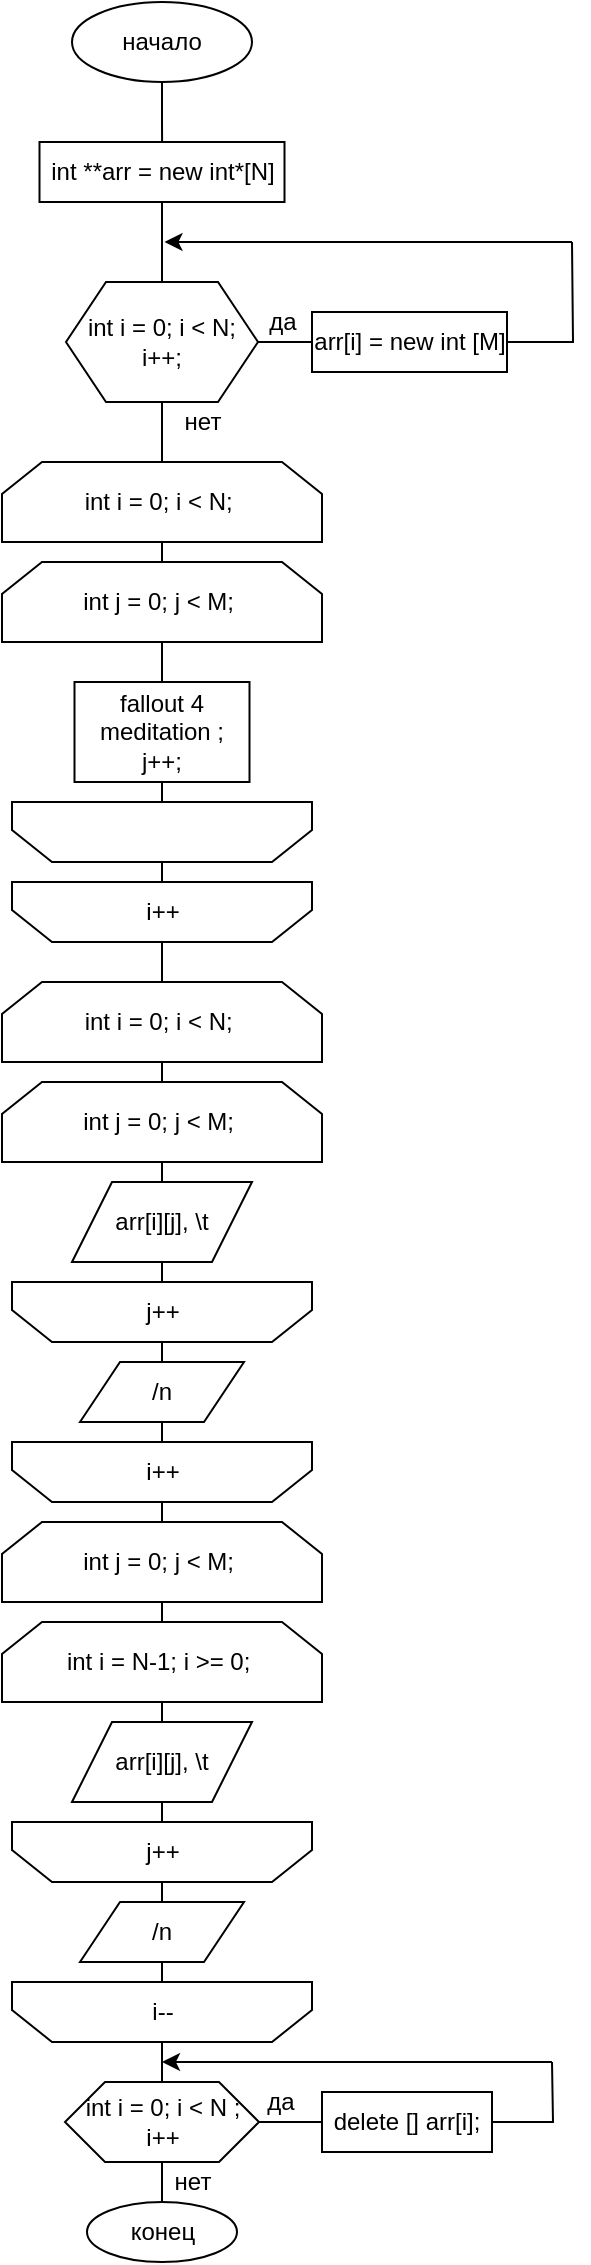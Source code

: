 <mxfile version="13.9.5" type="device"><diagram id="W3lPL8kn_3aS8PCVEBld" name="Страница 1"><mxGraphModel dx="395" dy="235" grid="1" gridSize="10" guides="1" tooltips="1" connect="1" arrows="1" fold="1" page="1" pageScale="1" pageWidth="827" pageHeight="1169" math="0" shadow="0"><root><mxCell id="0"/><mxCell id="1" parent="0"/><mxCell id="kFR3CWFRcuQ0Exc7q6EO-3" value="" style="edgeStyle=orthogonalEdgeStyle;rounded=0;orthogonalLoop=1;jettySize=auto;html=1;endArrow=none;endFill=0;" edge="1" parent="1" source="kFR3CWFRcuQ0Exc7q6EO-1" target="kFR3CWFRcuQ0Exc7q6EO-2"><mxGeometry relative="1" as="geometry"/></mxCell><mxCell id="kFR3CWFRcuQ0Exc7q6EO-1" value="начало" style="ellipse;whiteSpace=wrap;html=1;" vertex="1" parent="1"><mxGeometry x="60" y="20" width="90" height="40" as="geometry"/></mxCell><mxCell id="kFR3CWFRcuQ0Exc7q6EO-6" style="edgeStyle=orthogonalEdgeStyle;rounded=0;orthogonalLoop=1;jettySize=auto;html=1;exitX=0.5;exitY=1;exitDx=0;exitDy=0;entryX=0.5;entryY=0;entryDx=0;entryDy=0;endArrow=none;endFill=0;" edge="1" parent="1" source="kFR3CWFRcuQ0Exc7q6EO-2" target="kFR3CWFRcuQ0Exc7q6EO-4"><mxGeometry relative="1" as="geometry"/></mxCell><mxCell id="kFR3CWFRcuQ0Exc7q6EO-2" value="int **arr = new int*[N]" style="whiteSpace=wrap;html=1;" vertex="1" parent="1"><mxGeometry x="43.75" y="90" width="122.5" height="30" as="geometry"/></mxCell><mxCell id="kFR3CWFRcuQ0Exc7q6EO-8" value="" style="edgeStyle=orthogonalEdgeStyle;rounded=0;orthogonalLoop=1;jettySize=auto;html=1;endArrow=none;endFill=0;" edge="1" parent="1" source="kFR3CWFRcuQ0Exc7q6EO-4" target="kFR3CWFRcuQ0Exc7q6EO-7"><mxGeometry relative="1" as="geometry"/></mxCell><mxCell id="kFR3CWFRcuQ0Exc7q6EO-13" value="" style="edgeStyle=orthogonalEdgeStyle;rounded=0;orthogonalLoop=1;jettySize=auto;html=1;endArrow=none;endFill=0;" edge="1" parent="1" source="kFR3CWFRcuQ0Exc7q6EO-4"><mxGeometry relative="1" as="geometry"><mxPoint x="105" y="250" as="targetPoint"/></mxGeometry></mxCell><mxCell id="kFR3CWFRcuQ0Exc7q6EO-4" value="int i = 0; i &amp;lt; N; i++;" style="shape=hexagon;perimeter=hexagonPerimeter2;whiteSpace=wrap;html=1;fixedSize=1;" vertex="1" parent="1"><mxGeometry x="57" y="160" width="96" height="60" as="geometry"/></mxCell><mxCell id="kFR3CWFRcuQ0Exc7q6EO-10" style="edgeStyle=orthogonalEdgeStyle;rounded=0;orthogonalLoop=1;jettySize=auto;html=1;exitX=1;exitY=0.5;exitDx=0;exitDy=0;endArrow=none;endFill=0;" edge="1" parent="1" source="kFR3CWFRcuQ0Exc7q6EO-7"><mxGeometry relative="1" as="geometry"><mxPoint x="310" y="140" as="targetPoint"/></mxGeometry></mxCell><mxCell id="kFR3CWFRcuQ0Exc7q6EO-7" value="arr[i] = new int [M]" style="whiteSpace=wrap;html=1;" vertex="1" parent="1"><mxGeometry x="180" y="175" width="97.5" height="30" as="geometry"/></mxCell><mxCell id="kFR3CWFRcuQ0Exc7q6EO-9" value="да" style="text;html=1;align=center;verticalAlign=middle;resizable=0;points=[];autosize=1;" vertex="1" parent="1"><mxGeometry x="150" y="170" width="30" height="20" as="geometry"/></mxCell><mxCell id="kFR3CWFRcuQ0Exc7q6EO-11" value="" style="endArrow=classic;html=1;" edge="1" parent="1"><mxGeometry width="50" height="50" relative="1" as="geometry"><mxPoint x="310" y="140" as="sourcePoint"/><mxPoint x="106.25" y="140" as="targetPoint"/></mxGeometry></mxCell><mxCell id="kFR3CWFRcuQ0Exc7q6EO-18" value="" style="edgeStyle=orthogonalEdgeStyle;rounded=0;orthogonalLoop=1;jettySize=auto;html=1;endArrow=none;endFill=0;" edge="1" parent="1" source="kFR3CWFRcuQ0Exc7q6EO-15" target="kFR3CWFRcuQ0Exc7q6EO-17"><mxGeometry relative="1" as="geometry"/></mxCell><mxCell id="kFR3CWFRcuQ0Exc7q6EO-15" value="int i = 0; i &amp;lt; N;&amp;nbsp;" style="shape=loopLimit;whiteSpace=wrap;html=1;" vertex="1" parent="1"><mxGeometry x="25" y="250" width="160" height="40" as="geometry"/></mxCell><mxCell id="kFR3CWFRcuQ0Exc7q6EO-16" value="нет" style="text;html=1;align=center;verticalAlign=middle;resizable=0;points=[];autosize=1;" vertex="1" parent="1"><mxGeometry x="110" y="220" width="30" height="20" as="geometry"/></mxCell><mxCell id="kFR3CWFRcuQ0Exc7q6EO-20" value="" style="edgeStyle=orthogonalEdgeStyle;rounded=0;orthogonalLoop=1;jettySize=auto;html=1;endArrow=none;endFill=0;" edge="1" parent="1" source="kFR3CWFRcuQ0Exc7q6EO-17" target="kFR3CWFRcuQ0Exc7q6EO-19"><mxGeometry relative="1" as="geometry"/></mxCell><mxCell id="kFR3CWFRcuQ0Exc7q6EO-17" value="int j = 0; j &amp;lt; M;&amp;nbsp;" style="shape=loopLimit;whiteSpace=wrap;html=1;" vertex="1" parent="1"><mxGeometry x="25" y="300" width="160" height="40" as="geometry"/></mxCell><mxCell id="kFR3CWFRcuQ0Exc7q6EO-22" style="edgeStyle=orthogonalEdgeStyle;rounded=0;orthogonalLoop=1;jettySize=auto;html=1;exitX=0.5;exitY=1;exitDx=0;exitDy=0;entryX=0.5;entryY=1;entryDx=0;entryDy=0;endArrow=none;endFill=0;" edge="1" parent="1" source="kFR3CWFRcuQ0Exc7q6EO-19" target="kFR3CWFRcuQ0Exc7q6EO-21"><mxGeometry relative="1" as="geometry"/></mxCell><mxCell id="kFR3CWFRcuQ0Exc7q6EO-19" value="fallout 4 meditation ;&lt;br&gt;j++;" style="whiteSpace=wrap;html=1;" vertex="1" parent="1"><mxGeometry x="61.25" y="360" width="87.5" height="50" as="geometry"/></mxCell><mxCell id="kFR3CWFRcuQ0Exc7q6EO-25" value="" style="edgeStyle=orthogonalEdgeStyle;rounded=0;orthogonalLoop=1;jettySize=auto;html=1;endArrow=none;endFill=0;" edge="1" parent="1" source="kFR3CWFRcuQ0Exc7q6EO-21" target="kFR3CWFRcuQ0Exc7q6EO-24"><mxGeometry relative="1" as="geometry"/></mxCell><mxCell id="kFR3CWFRcuQ0Exc7q6EO-21" value="" style="shape=loopLimit;whiteSpace=wrap;html=1;rotation=-180;" vertex="1" parent="1"><mxGeometry x="30" y="420" width="150" height="30" as="geometry"/></mxCell><mxCell id="kFR3CWFRcuQ0Exc7q6EO-49" style="edgeStyle=orthogonalEdgeStyle;rounded=0;orthogonalLoop=1;jettySize=auto;html=1;exitX=0.5;exitY=0;exitDx=0;exitDy=0;entryX=0.5;entryY=0;entryDx=0;entryDy=0;endArrow=none;endFill=0;" edge="1" parent="1" source="kFR3CWFRcuQ0Exc7q6EO-24" target="kFR3CWFRcuQ0Exc7q6EO-28"><mxGeometry relative="1" as="geometry"/></mxCell><mxCell id="kFR3CWFRcuQ0Exc7q6EO-24" value="" style="shape=loopLimit;whiteSpace=wrap;html=1;rotation=-180;" vertex="1" parent="1"><mxGeometry x="30" y="460" width="150" height="30" as="geometry"/></mxCell><mxCell id="kFR3CWFRcuQ0Exc7q6EO-26" value="i++" style="text;html=1;align=center;verticalAlign=middle;resizable=0;points=[];autosize=1;" vertex="1" parent="1"><mxGeometry x="90" y="465" width="30" height="20" as="geometry"/></mxCell><mxCell id="kFR3CWFRcuQ0Exc7q6EO-27" value="" style="edgeStyle=orthogonalEdgeStyle;rounded=0;orthogonalLoop=1;jettySize=auto;html=1;endArrow=none;endFill=0;" edge="1" parent="1" source="kFR3CWFRcuQ0Exc7q6EO-28" target="kFR3CWFRcuQ0Exc7q6EO-30"><mxGeometry relative="1" as="geometry"/></mxCell><mxCell id="kFR3CWFRcuQ0Exc7q6EO-28" value="int i = 0; i &amp;lt; N;&amp;nbsp;" style="shape=loopLimit;whiteSpace=wrap;html=1;" vertex="1" parent="1"><mxGeometry x="25" y="510" width="160" height="40" as="geometry"/></mxCell><mxCell id="kFR3CWFRcuQ0Exc7q6EO-42" style="edgeStyle=orthogonalEdgeStyle;rounded=0;orthogonalLoop=1;jettySize=auto;html=1;exitX=0.5;exitY=1;exitDx=0;exitDy=0;entryX=0.5;entryY=0;entryDx=0;entryDy=0;endArrow=none;endFill=0;" edge="1" parent="1" source="kFR3CWFRcuQ0Exc7q6EO-30" target="kFR3CWFRcuQ0Exc7q6EO-37"><mxGeometry relative="1" as="geometry"/></mxCell><mxCell id="kFR3CWFRcuQ0Exc7q6EO-30" value="int j = 0; j &amp;lt; M;&amp;nbsp;" style="shape=loopLimit;whiteSpace=wrap;html=1;" vertex="1" parent="1"><mxGeometry x="25" y="560" width="160" height="40" as="geometry"/></mxCell><mxCell id="kFR3CWFRcuQ0Exc7q6EO-31" style="edgeStyle=orthogonalEdgeStyle;rounded=0;orthogonalLoop=1;jettySize=auto;html=1;exitX=0.5;exitY=1;exitDx=0;exitDy=0;entryX=0.5;entryY=1;entryDx=0;entryDy=0;endArrow=none;endFill=0;" edge="1" parent="1" target="kFR3CWFRcuQ0Exc7q6EO-34"><mxGeometry relative="1" as="geometry"><mxPoint x="105" y="670" as="sourcePoint"/></mxGeometry></mxCell><mxCell id="kFR3CWFRcuQ0Exc7q6EO-46" style="edgeStyle=orthogonalEdgeStyle;rounded=0;orthogonalLoop=1;jettySize=auto;html=1;exitX=0.5;exitY=0;exitDx=0;exitDy=0;entryX=0.5;entryY=0;entryDx=0;entryDy=0;endArrow=none;endFill=0;" edge="1" parent="1" source="kFR3CWFRcuQ0Exc7q6EO-34" target="kFR3CWFRcuQ0Exc7q6EO-39"><mxGeometry relative="1" as="geometry"/></mxCell><mxCell id="kFR3CWFRcuQ0Exc7q6EO-34" value="" style="shape=loopLimit;whiteSpace=wrap;html=1;rotation=-180;" vertex="1" parent="1"><mxGeometry x="30" y="660" width="150" height="30" as="geometry"/></mxCell><mxCell id="kFR3CWFRcuQ0Exc7q6EO-64" style="edgeStyle=orthogonalEdgeStyle;rounded=0;orthogonalLoop=1;jettySize=auto;html=1;exitX=0.5;exitY=0;exitDx=0;exitDy=0;entryX=0.5;entryY=0;entryDx=0;entryDy=0;endArrow=none;endFill=0;" edge="1" parent="1" source="kFR3CWFRcuQ0Exc7q6EO-35" target="kFR3CWFRcuQ0Exc7q6EO-51"><mxGeometry relative="1" as="geometry"/></mxCell><mxCell id="kFR3CWFRcuQ0Exc7q6EO-35" value="" style="shape=loopLimit;whiteSpace=wrap;html=1;rotation=-180;" vertex="1" parent="1"><mxGeometry x="30" y="740" width="150" height="30" as="geometry"/></mxCell><mxCell id="kFR3CWFRcuQ0Exc7q6EO-43" style="edgeStyle=orthogonalEdgeStyle;rounded=0;orthogonalLoop=1;jettySize=auto;html=1;exitX=0.5;exitY=1;exitDx=0;exitDy=0;entryX=0.5;entryY=1;entryDx=0;entryDy=0;endArrow=none;endFill=0;" edge="1" parent="1" source="kFR3CWFRcuQ0Exc7q6EO-37" target="kFR3CWFRcuQ0Exc7q6EO-34"><mxGeometry relative="1" as="geometry"/></mxCell><mxCell id="kFR3CWFRcuQ0Exc7q6EO-37" value="arr[i][j], \t" style="shape=parallelogram;perimeter=parallelogramPerimeter;whiteSpace=wrap;html=1;fixedSize=1;" vertex="1" parent="1"><mxGeometry x="60" y="610" width="90" height="40" as="geometry"/></mxCell><mxCell id="kFR3CWFRcuQ0Exc7q6EO-47" style="edgeStyle=orthogonalEdgeStyle;rounded=0;orthogonalLoop=1;jettySize=auto;html=1;exitX=0.5;exitY=1;exitDx=0;exitDy=0;entryX=0.5;entryY=1;entryDx=0;entryDy=0;endArrow=none;endFill=0;" edge="1" parent="1" source="kFR3CWFRcuQ0Exc7q6EO-39" target="kFR3CWFRcuQ0Exc7q6EO-35"><mxGeometry relative="1" as="geometry"/></mxCell><mxCell id="kFR3CWFRcuQ0Exc7q6EO-39" value="/n" style="shape=parallelogram;perimeter=parallelogramPerimeter;whiteSpace=wrap;html=1;fixedSize=1;" vertex="1" parent="1"><mxGeometry x="64" y="700" width="82" height="30" as="geometry"/></mxCell><mxCell id="kFR3CWFRcuQ0Exc7q6EO-45" value="j++" style="text;html=1;align=center;verticalAlign=middle;resizable=0;points=[];autosize=1;" vertex="1" parent="1"><mxGeometry x="90" y="665" width="30" height="20" as="geometry"/></mxCell><mxCell id="kFR3CWFRcuQ0Exc7q6EO-48" value="i++" style="text;html=1;align=center;verticalAlign=middle;resizable=0;points=[];autosize=1;" vertex="1" parent="1"><mxGeometry x="90" y="745" width="30" height="20" as="geometry"/></mxCell><mxCell id="kFR3CWFRcuQ0Exc7q6EO-50" value="" style="edgeStyle=orthogonalEdgeStyle;rounded=0;orthogonalLoop=1;jettySize=auto;html=1;endArrow=none;endFill=0;" edge="1" parent="1" source="kFR3CWFRcuQ0Exc7q6EO-51" target="kFR3CWFRcuQ0Exc7q6EO-53"><mxGeometry relative="1" as="geometry"/></mxCell><mxCell id="kFR3CWFRcuQ0Exc7q6EO-51" value="int j = 0; j &amp;lt; M;&amp;nbsp;" style="shape=loopLimit;whiteSpace=wrap;html=1;" vertex="1" parent="1"><mxGeometry x="25" y="780" width="160" height="40" as="geometry"/></mxCell><mxCell id="kFR3CWFRcuQ0Exc7q6EO-52" style="edgeStyle=orthogonalEdgeStyle;rounded=0;orthogonalLoop=1;jettySize=auto;html=1;exitX=0.5;exitY=1;exitDx=0;exitDy=0;entryX=0.5;entryY=0;entryDx=0;entryDy=0;endArrow=none;endFill=0;" edge="1" parent="1" source="kFR3CWFRcuQ0Exc7q6EO-53" target="kFR3CWFRcuQ0Exc7q6EO-59"><mxGeometry relative="1" as="geometry"/></mxCell><mxCell id="kFR3CWFRcuQ0Exc7q6EO-53" value="int i = N-1; i &amp;gt;= 0;&amp;nbsp;" style="shape=loopLimit;whiteSpace=wrap;html=1;" vertex="1" parent="1"><mxGeometry x="25" y="830" width="160" height="40" as="geometry"/></mxCell><mxCell id="kFR3CWFRcuQ0Exc7q6EO-54" style="edgeStyle=orthogonalEdgeStyle;rounded=0;orthogonalLoop=1;jettySize=auto;html=1;exitX=0.5;exitY=1;exitDx=0;exitDy=0;entryX=0.5;entryY=1;entryDx=0;entryDy=0;endArrow=none;endFill=0;" edge="1" parent="1" target="kFR3CWFRcuQ0Exc7q6EO-56"><mxGeometry relative="1" as="geometry"><mxPoint x="105" y="940" as="sourcePoint"/></mxGeometry></mxCell><mxCell id="kFR3CWFRcuQ0Exc7q6EO-55" style="edgeStyle=orthogonalEdgeStyle;rounded=0;orthogonalLoop=1;jettySize=auto;html=1;exitX=0.5;exitY=0;exitDx=0;exitDy=0;entryX=0.5;entryY=0;entryDx=0;entryDy=0;endArrow=none;endFill=0;" edge="1" parent="1" source="kFR3CWFRcuQ0Exc7q6EO-56" target="kFR3CWFRcuQ0Exc7q6EO-61"><mxGeometry relative="1" as="geometry"/></mxCell><mxCell id="kFR3CWFRcuQ0Exc7q6EO-56" value="" style="shape=loopLimit;whiteSpace=wrap;html=1;rotation=-180;" vertex="1" parent="1"><mxGeometry x="30" y="930" width="150" height="30" as="geometry"/></mxCell><mxCell id="kFR3CWFRcuQ0Exc7q6EO-66" style="edgeStyle=orthogonalEdgeStyle;rounded=0;orthogonalLoop=1;jettySize=auto;html=1;exitX=0.5;exitY=0;exitDx=0;exitDy=0;entryX=0.5;entryY=0;entryDx=0;entryDy=0;endArrow=none;endFill=0;" edge="1" parent="1" source="kFR3CWFRcuQ0Exc7q6EO-57" target="kFR3CWFRcuQ0Exc7q6EO-65"><mxGeometry relative="1" as="geometry"/></mxCell><mxCell id="kFR3CWFRcuQ0Exc7q6EO-57" value="" style="shape=loopLimit;whiteSpace=wrap;html=1;rotation=-180;" vertex="1" parent="1"><mxGeometry x="30" y="1010" width="150" height="30" as="geometry"/></mxCell><mxCell id="kFR3CWFRcuQ0Exc7q6EO-58" style="edgeStyle=orthogonalEdgeStyle;rounded=0;orthogonalLoop=1;jettySize=auto;html=1;exitX=0.5;exitY=1;exitDx=0;exitDy=0;entryX=0.5;entryY=1;entryDx=0;entryDy=0;endArrow=none;endFill=0;" edge="1" parent="1" source="kFR3CWFRcuQ0Exc7q6EO-59" target="kFR3CWFRcuQ0Exc7q6EO-56"><mxGeometry relative="1" as="geometry"/></mxCell><mxCell id="kFR3CWFRcuQ0Exc7q6EO-59" value="arr[i][j], \t" style="shape=parallelogram;perimeter=parallelogramPerimeter;whiteSpace=wrap;html=1;fixedSize=1;" vertex="1" parent="1"><mxGeometry x="60" y="880" width="90" height="40" as="geometry"/></mxCell><mxCell id="kFR3CWFRcuQ0Exc7q6EO-60" style="edgeStyle=orthogonalEdgeStyle;rounded=0;orthogonalLoop=1;jettySize=auto;html=1;exitX=0.5;exitY=1;exitDx=0;exitDy=0;entryX=0.5;entryY=1;entryDx=0;entryDy=0;endArrow=none;endFill=0;" edge="1" parent="1" source="kFR3CWFRcuQ0Exc7q6EO-61" target="kFR3CWFRcuQ0Exc7q6EO-57"><mxGeometry relative="1" as="geometry"/></mxCell><mxCell id="kFR3CWFRcuQ0Exc7q6EO-61" value="/n" style="shape=parallelogram;perimeter=parallelogramPerimeter;whiteSpace=wrap;html=1;fixedSize=1;" vertex="1" parent="1"><mxGeometry x="64" y="970" width="82" height="30" as="geometry"/></mxCell><mxCell id="kFR3CWFRcuQ0Exc7q6EO-62" value="j++" style="text;html=1;align=center;verticalAlign=middle;resizable=0;points=[];autosize=1;" vertex="1" parent="1"><mxGeometry x="90" y="935" width="30" height="20" as="geometry"/></mxCell><mxCell id="kFR3CWFRcuQ0Exc7q6EO-63" value="i--" style="text;html=1;align=center;verticalAlign=middle;resizable=0;points=[];autosize=1;" vertex="1" parent="1"><mxGeometry x="90" y="1015" width="30" height="20" as="geometry"/></mxCell><mxCell id="kFR3CWFRcuQ0Exc7q6EO-68" value="" style="edgeStyle=orthogonalEdgeStyle;rounded=0;orthogonalLoop=1;jettySize=auto;html=1;endArrow=none;endFill=0;" edge="1" parent="1" source="kFR3CWFRcuQ0Exc7q6EO-65" target="kFR3CWFRcuQ0Exc7q6EO-67"><mxGeometry relative="1" as="geometry"/></mxCell><mxCell id="kFR3CWFRcuQ0Exc7q6EO-73" value="" style="edgeStyle=orthogonalEdgeStyle;rounded=0;orthogonalLoop=1;jettySize=auto;html=1;endArrow=none;endFill=0;" edge="1" parent="1" source="kFR3CWFRcuQ0Exc7q6EO-65" target="kFR3CWFRcuQ0Exc7q6EO-72"><mxGeometry relative="1" as="geometry"/></mxCell><mxCell id="kFR3CWFRcuQ0Exc7q6EO-65" value="int i = 0; i &amp;lt; N ; i++" style="shape=hexagon;perimeter=hexagonPerimeter2;whiteSpace=wrap;html=1;fixedSize=1;" vertex="1" parent="1"><mxGeometry x="56.5" y="1060" width="97" height="40" as="geometry"/></mxCell><mxCell id="kFR3CWFRcuQ0Exc7q6EO-69" style="edgeStyle=orthogonalEdgeStyle;rounded=0;orthogonalLoop=1;jettySize=auto;html=1;exitX=1;exitY=0.5;exitDx=0;exitDy=0;endArrow=none;endFill=0;" edge="1" parent="1" source="kFR3CWFRcuQ0Exc7q6EO-67"><mxGeometry relative="1" as="geometry"><mxPoint x="300" y="1050" as="targetPoint"/></mxGeometry></mxCell><mxCell id="kFR3CWFRcuQ0Exc7q6EO-67" value="delete [] arr[i];" style="whiteSpace=wrap;html=1;" vertex="1" parent="1"><mxGeometry x="185" y="1065" width="85" height="30" as="geometry"/></mxCell><mxCell id="kFR3CWFRcuQ0Exc7q6EO-70" value="" style="endArrow=classic;html=1;" edge="1" parent="1"><mxGeometry width="50" height="50" relative="1" as="geometry"><mxPoint x="300" y="1050" as="sourcePoint"/><mxPoint x="105" y="1050" as="targetPoint"/></mxGeometry></mxCell><mxCell id="kFR3CWFRcuQ0Exc7q6EO-71" value="да" style="text;html=1;align=center;verticalAlign=middle;resizable=0;points=[];autosize=1;" vertex="1" parent="1"><mxGeometry x="148.75" y="1060" width="30" height="20" as="geometry"/></mxCell><mxCell id="kFR3CWFRcuQ0Exc7q6EO-72" value="конец" style="ellipse;whiteSpace=wrap;html=1;" vertex="1" parent="1"><mxGeometry x="67.5" y="1120" width="75" height="30" as="geometry"/></mxCell><mxCell id="kFR3CWFRcuQ0Exc7q6EO-74" value="нет" style="text;html=1;align=center;verticalAlign=middle;resizable=0;points=[];autosize=1;" vertex="1" parent="1"><mxGeometry x="105" y="1100" width="30" height="20" as="geometry"/></mxCell></root></mxGraphModel></diagram></mxfile>